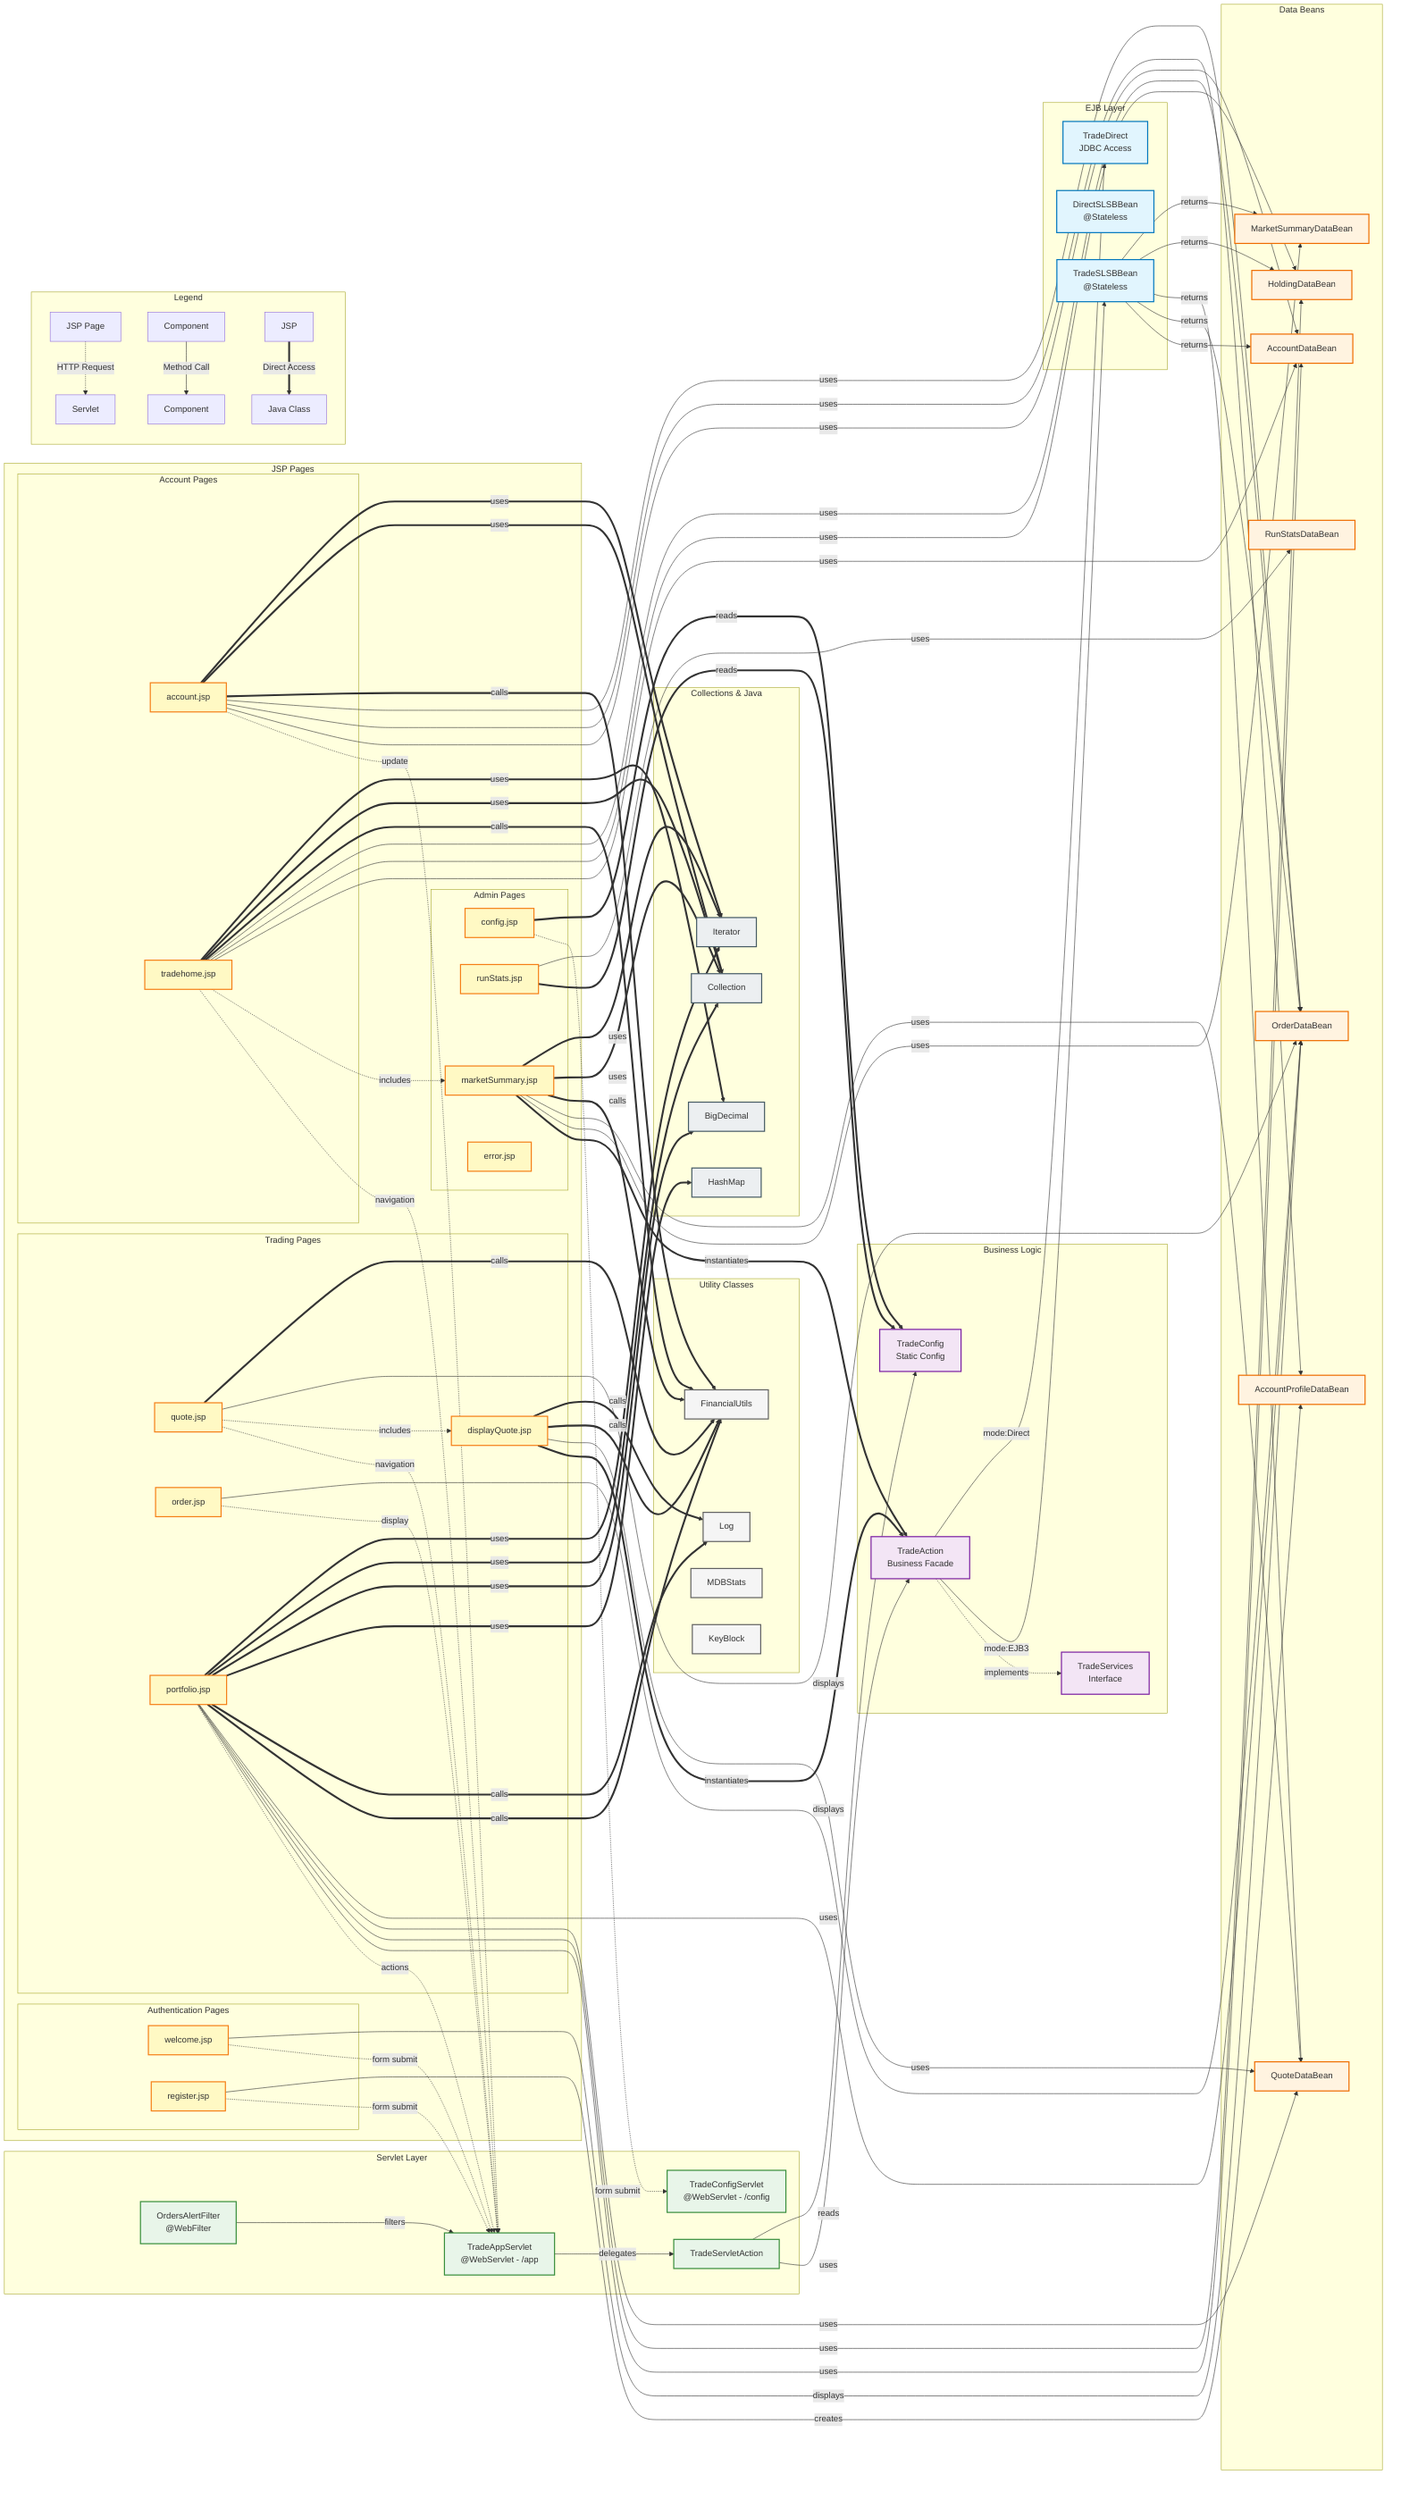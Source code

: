 graph LR
    %% JSP Component Dependency Diagram
    
    subgraph "JSP Pages"
        subgraph "Authentication Pages"
            welcome[welcome.jsp]
            register[register.jsp]
        end
        
        subgraph "Trading Pages"
            quote[quote.jsp]
            displayQuote[displayQuote.jsp]
            order[order.jsp]
            portfolio[portfolio.jsp]
        end
        
        subgraph "Account Pages"
            account[account.jsp]
            tradehome[tradehome.jsp]
        end
        
        subgraph "Admin Pages"
            config[config.jsp]
            runStats[runStats.jsp]
            marketSummary[marketSummary.jsp]
            error[error.jsp]
        end
    end
    
    subgraph "Servlet Layer"
        AppServlet["TradeAppServlet<br/>@WebServlet - /app"]
        ConfigServlet["TradeConfigServlet<br/>@WebServlet - /config"]
        TSA[TradeServletAction]
        OrderFilter["OrdersAlertFilter<br/>@WebFilter"]
    end
    
    subgraph "Business Logic"
        TradeAction["TradeAction<br/>Business Facade"]
        TradeServices["TradeServices<br/>Interface"]
        TradeConfig["TradeConfig<br/>Static Config"]
    end
    
    subgraph "EJB Layer"
        SLSB["TradeSLSBBean<br/>@Stateless"]
        DirectSLSB["DirectSLSBBean<br/>@Stateless"]
        TradeDirect["TradeDirect<br/>JDBC Access"]
    end
    
    subgraph "Data Beans"
        AccountDataBean[AccountDataBean]
        AccountProfileDataBean[AccountProfileDataBean]
        OrderDataBean[OrderDataBean]
        QuoteDataBean[QuoteDataBean]
        HoldingDataBean[HoldingDataBean]
        MarketSummaryDataBean[MarketSummaryDataBean]
        RunStatsDataBean[RunStatsDataBean]
    end
    
    subgraph "Utility Classes"
        FinancialUtils[FinancialUtils]
        Log[Log]
        MDBStats[MDBStats]
        KeyBlock[KeyBlock]
    end
    
    subgraph "Collections & Java"
        HashMap[HashMap]
        BigDecimal[BigDecimal]
        Collection[Collection]
        Iterator[Iterator]
    end
    
    %% JSP to Servlet Dependencies
    welcome -.->|form submit| AppServlet
    register -.->|form submit| AppServlet
    quote -.->|navigation| AppServlet
    order -.->|display| AppServlet
    portfolio -.->|actions| AppServlet
    account -.->|update| AppServlet
    tradehome -.->|navigation| AppServlet
    config -.->|form submit| ConfigServlet
    
    %% Servlet Processing
    AppServlet -->|delegates| TSA
    OrderFilter -->|filters| AppServlet
    
    %% JSP Direct Dependencies
    displayQuote ==>|instantiates| TradeAction
    marketSummary ==>|instantiates| TradeAction
    
    %% JSP Include Dependencies
    quote -.->|includes| displayQuote
    tradehome -.->|includes| marketSummary
    
    %% Business Logic Dependencies
    TSA -->|uses| TradeAction
    TradeAction -.->|implements| TradeServices
    TradeAction -->|mode:EJB3| SLSB
    TradeAction -->|mode:Direct| TradeDirect
    
    %% Configuration Dependencies
    config ==>|reads| TradeConfig
    runStats ==>|reads| TradeConfig
    TSA -->|reads| TradeConfig
    
    %% Data Bean Dependencies
    welcome -->|displays| OrderDataBean
    register -->|creates| AccountProfileDataBean
    quote -->|displays| OrderDataBean
    displayQuote -->|uses| QuoteDataBean
    order -->|displays| OrderDataBean
    portfolio -->|uses| AccountDataBean
    portfolio -->|uses| HoldingDataBean
    portfolio -->|uses| QuoteDataBean
    portfolio -->|uses| OrderDataBean
    account -->|uses| AccountDataBean
    account -->|uses| AccountProfileDataBean
    account -->|uses| OrderDataBean
    tradehome -->|uses| AccountDataBean
    tradehome -->|uses| HoldingDataBean
    tradehome -->|uses| OrderDataBean
    marketSummary -->|uses| MarketSummaryDataBean
    marketSummary -->|uses| QuoteDataBean
    runStats -->|uses| RunStatsDataBean
    
    %% Utility Dependencies
    quote ==>|calls| FinancialUtils
    displayQuote ==>|calls| FinancialUtils
    displayQuote ==>|calls| Log
    portfolio ==>|calls| FinancialUtils
    portfolio ==>|calls| Log
    account ==>|calls| FinancialUtils
    tradehome ==>|calls| FinancialUtils
    marketSummary ==>|calls| FinancialUtils
    
    %% Collection Dependencies
    portfolio ==>|uses| HashMap
    portfolio ==>|uses| BigDecimal
    portfolio ==>|uses| Collection
    portfolio ==>|uses| Iterator
    account ==>|uses| Collection
    account ==>|uses| Iterator
    tradehome ==>|uses| Collection
    tradehome ==>|uses| BigDecimal
    marketSummary ==>|uses| Collection
    marketSummary ==>|uses| Iterator
    
    %% EJB to Data Bean
    SLSB -->|returns| AccountDataBean
    SLSB -->|returns| OrderDataBean
    SLSB -->|returns| QuoteDataBean
    SLSB -->|returns| HoldingDataBean
    SLSB -->|returns| MarketSummaryDataBean
    
    %% Styling
    classDef jsp fill:#fff9c4,stroke:#f57f17,stroke-width:2px
    classDef servlet fill:#e8f5e9,stroke:#388e3c,stroke-width:2px
    classDef business fill:#f3e5f5,stroke:#7b1fa2,stroke-width:2px
    classDef ejb fill:#e1f5fe,stroke:#0277bd,stroke-width:2px
    classDef data fill:#fff3e0,stroke:#ef6c00,stroke-width:2px
    classDef util fill:#f5f5f5,stroke:#616161,stroke-width:2px
    classDef java fill:#eceff1,stroke:#455a64,stroke-width:2px
    
    class welcome,register,quote,displayQuote,order,portfolio,account,tradehome,config,runStats,marketSummary,error jsp
    class AppServlet,ConfigServlet,TSA,OrderFilter servlet
    class TradeAction,TradeServices,TradeConfig business
    class SLSB,DirectSLSB,TradeDirect ejb
    class AccountDataBean,AccountProfileDataBean,OrderDataBean,QuoteDataBean,HoldingDataBean,MarketSummaryDataBean,RunStatsDataBean data
    class FinancialUtils,Log,MDBStats,KeyBlock util
    class HashMap,BigDecimal,Collection,Iterator java
    
    %% Legend for line types
    subgraph "Legend"
        A[JSP Page] -.->|HTTP Request| B[Servlet]
        C[Component] -->|Method Call| D[Component]
        E[JSP] ==>|Direct Access| F[Java Class]
    end